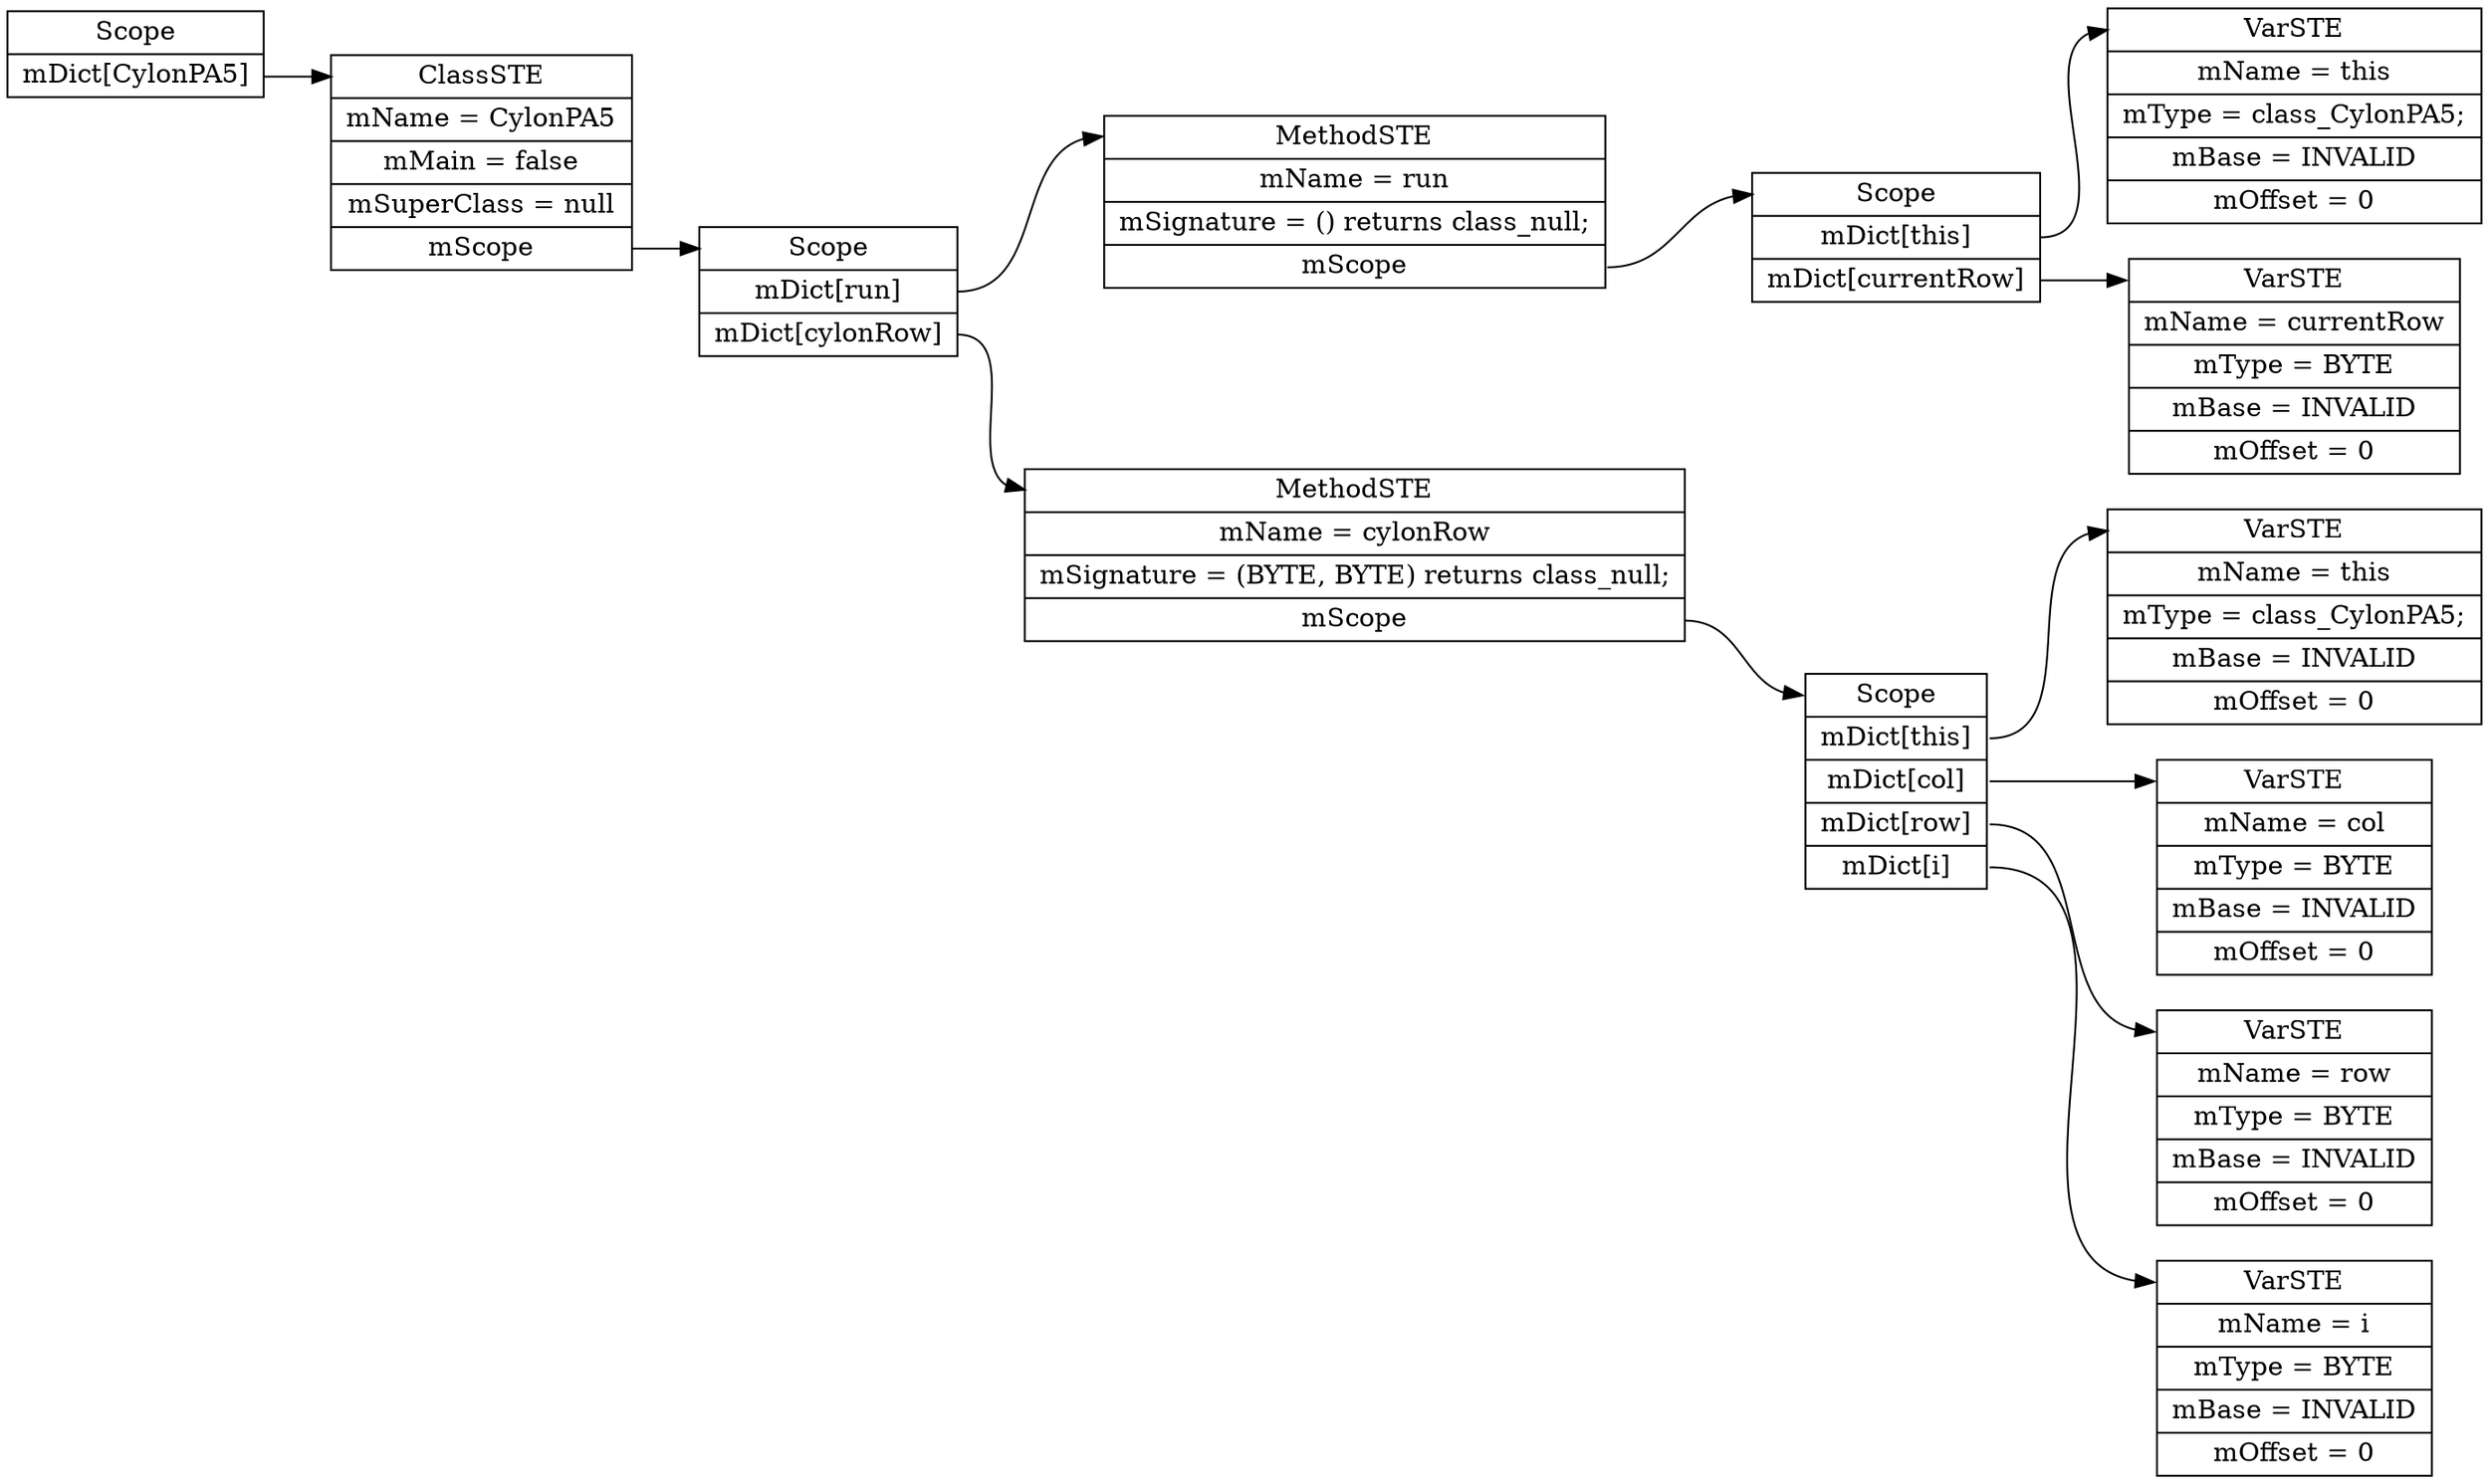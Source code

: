digraph SymTable {
	graph [rankdir="LR"];
	node [shape=record];
	0 [label=" <f0> Scope | <f1> mDict\[CylonPA5\] "];
	0:<f1> -> 1:<f0>;
	1 [label=" <f0> ClassSTE | <f1> mName = CylonPA5| <f2> mMain = false| <f3> mSuperClass = null| <f4> mScope "];
	1:<f4> -> 2:<f0>;
	2 [label=" <f0> Scope | <f1> mDict\[run\] | <f2> mDict\[cylonRow\] "];
	2:<f1> -> 3:<f0>;
	3 [label=" <f0> MethodSTE | <f1> mName = run| <f2> mSignature = () returns class_null;| <f3> mScope "];
	3:<f3> -> 4:<f0>;
	4 [label=" <f0> Scope | <f1> mDict\[this\] | <f2> mDict\[currentRow\] "];
	4:<f1> -> 5:<f0>;
	5 [label=" <f0> VarSTE | <f1> mName = this| <f2> mType = class_CylonPA5;| <f3> mBase = INVALID| <f4> mOffset = 0"];
	4:<f2> -> 6:<f0>;
	6 [label=" <f0> VarSTE | <f1> mName = currentRow| <f2> mType = BYTE| <f3> mBase = INVALID| <f4> mOffset = 0"];
	2:<f2> -> 7:<f0>;
	7 [label=" <f0> MethodSTE | <f1> mName = cylonRow| <f2> mSignature = (BYTE, BYTE) returns class_null;| <f3> mScope "];
	7:<f3> -> 8:<f0>;
	8 [label=" <f0> Scope | <f1> mDict\[this\] | <f2> mDict\[col\] | <f3> mDict\[row\] | <f4> mDict\[i\] "];
	8:<f1> -> 9:<f0>;
	9 [label=" <f0> VarSTE | <f1> mName = this| <f2> mType = class_CylonPA5;| <f3> mBase = INVALID| <f4> mOffset = 0"];
	8:<f2> -> 10:<f0>;
	10 [label=" <f0> VarSTE | <f1> mName = col| <f2> mType = BYTE| <f3> mBase = INVALID| <f4> mOffset = 0"];
	8:<f3> -> 11:<f0>;
	11 [label=" <f0> VarSTE | <f1> mName = row| <f2> mType = BYTE| <f3> mBase = INVALID| <f4> mOffset = 0"];
	8:<f4> -> 12:<f0>;
	12 [label=" <f0> VarSTE | <f1> mName = i| <f2> mType = BYTE| <f3> mBase = INVALID| <f4> mOffset = 0"];
}
